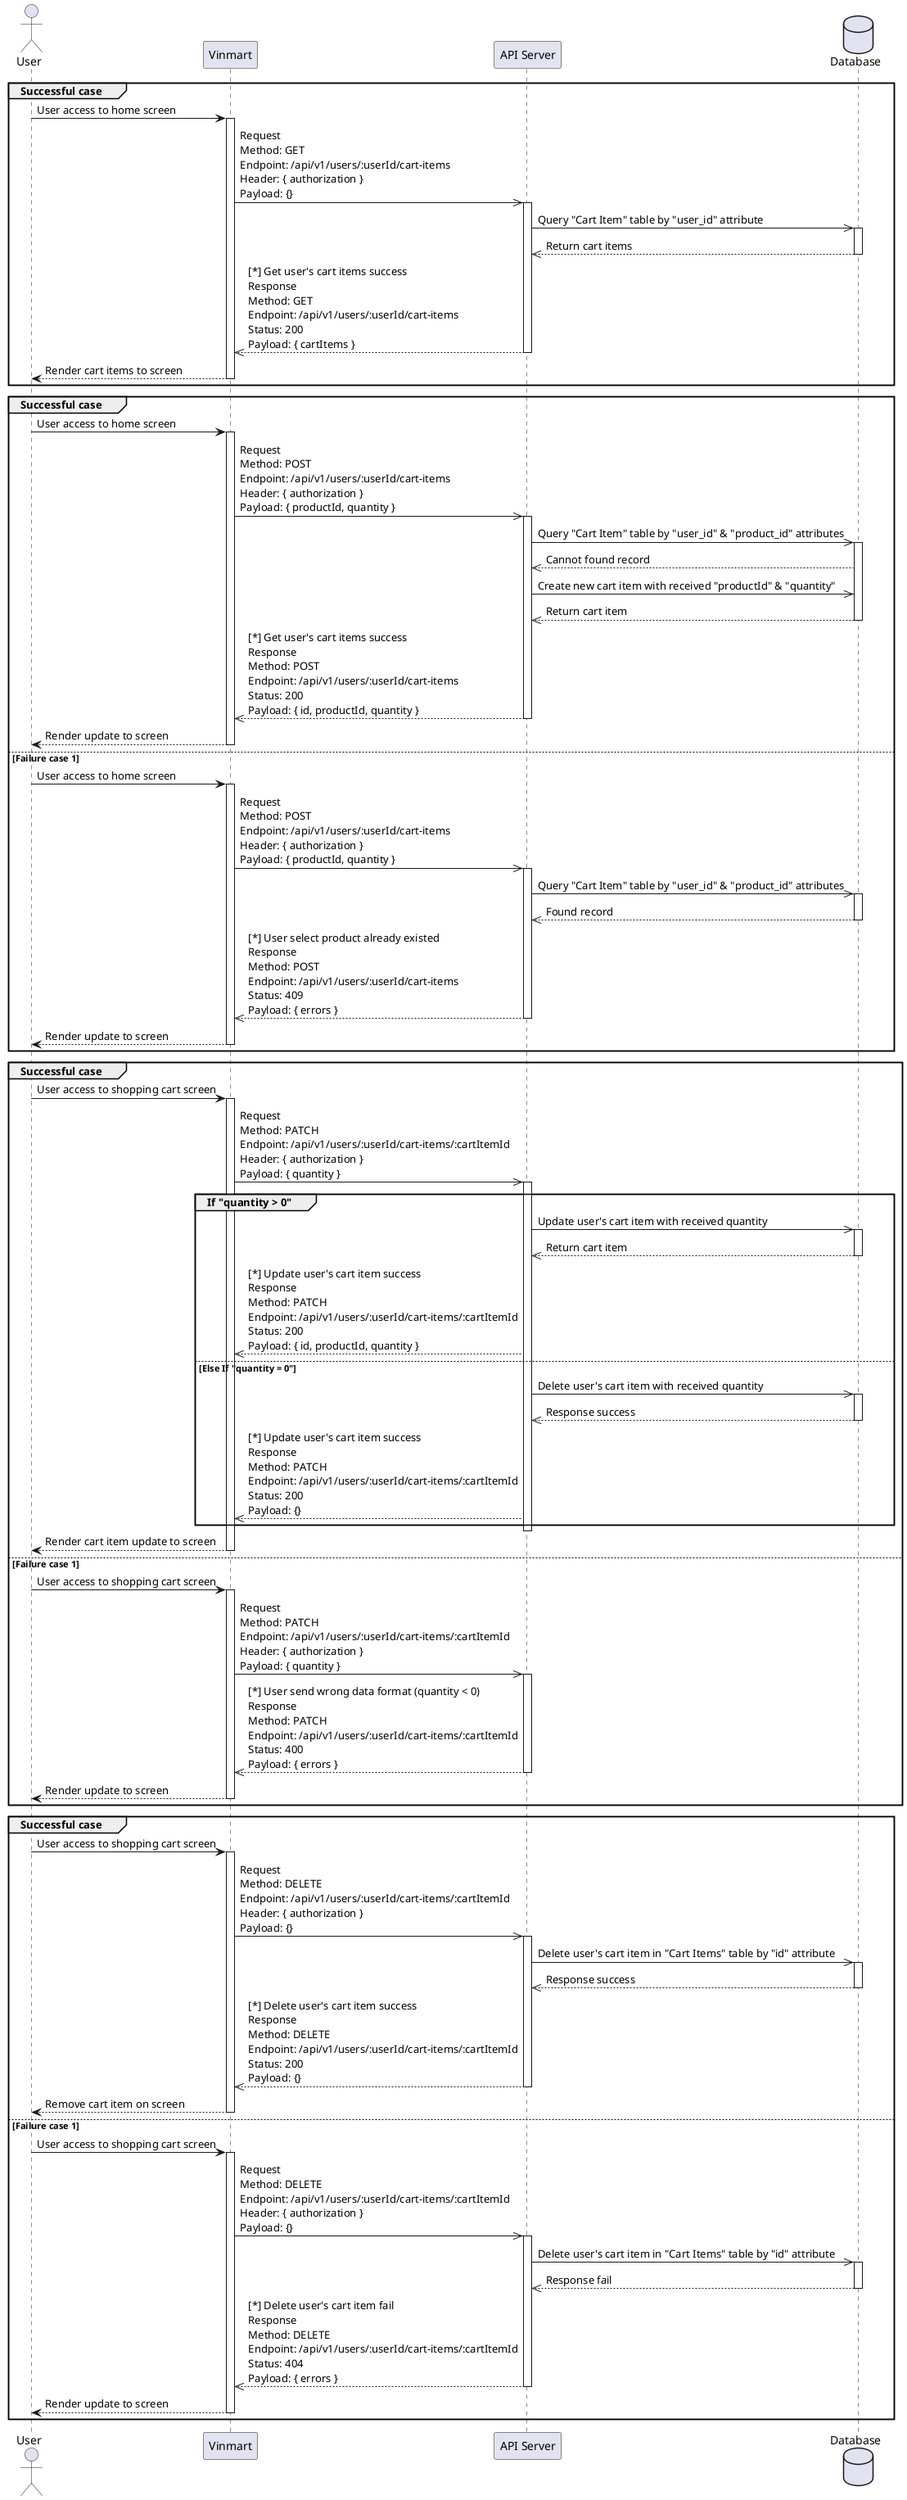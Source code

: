 @startuml

actor User as user
participant "Vinmart" as vinmart
participant "API Server" as apiServer
database Database as database

group Successful case

user -> vinmart : User access to home screen

activate vinmart

vinmart ->> apiServer : Request\nMethod: GET \nEndpoint: /api/v1/users/:userId/cart-items\nHeader: { authorization }\nPayload: {}

activate apiServer

apiServer ->> database : Query "Cart Item" table by "user_id" attribute

activate database

database -->> apiServer : Return cart items

deactivate database

apiServer -->> vinmart : [*] Get user's cart items success\nResponse\nMethod: GET \nEndpoint: /api/v1/users/:userId/cart-items\nStatus: 200\nPayload: { cartItems }

deactivate apiServer

vinmart --> user : Render cart items to screen 

deactivate vinmart

end

group Successful case

user -> vinmart : User access to home screen

activate vinmart

vinmart ->> apiServer : Request\nMethod: POST \nEndpoint: /api/v1/users/:userId/cart-items\nHeader: { authorization }\nPayload: { productId, quantity }

activate apiServer

apiServer ->> database : Query "Cart Item" table by "user_id" & "product_id" attributes

activate database

database -->> apiServer : Cannot found record

apiServer ->> database : Create new cart item with received "productId" & "quantity"

database -->> apiServer : Return cart item

deactivate database

apiServer -->> vinmart : [*] Get user's cart items success\nResponse\nMethod: POST \nEndpoint: /api/v1/users/:userId/cart-items\nStatus: 200\nPayload: { id, productId, quantity }

deactivate apiServer

vinmart --> user : Render update to screen 

deactivate vinmart

else Failure case 1

user -> vinmart : User access to home screen

activate vinmart

vinmart ->> apiServer : Request\nMethod: POST \nEndpoint: /api/v1/users/:userId/cart-items\nHeader: { authorization }\nPayload: { productId, quantity }

activate apiServer

apiServer ->> database : Query "Cart Item" table by "user_id" & "product_id" attributes

activate database

database -->> apiServer : Found record

deactivate database

apiServer -->> vinmart : [*] User select product already existed \nResponse\nMethod: POST \nEndpoint: /api/v1/users/:userId/cart-items\nStatus: 409\nPayload: { errors }
 
deactivate apiServer

vinmart --> user : Render update to screen 

deactivate vinmart

end

group Successful case

user -> vinmart : User access to shopping cart screen

activate vinmart

vinmart ->> apiServer : Request\nMethod: PATCH \nEndpoint: /api/v1/users/:userId/cart-items/:cartItemId\nHeader: { authorization }\nPayload: { quantity }

activate apiServer

group If "quantity > 0"

apiServer ->> database : Update user's cart item with received quantity

activate database

database -->> apiServer : Return cart item

deactivate database

apiServer -->> vinmart : [*] Update user's cart item success\nResponse\nMethod: PATCH \nEndpoint: /api/v1/users/:userId/cart-items/:cartItemId\nStatus: 200\nPayload: { id, productId, quantity }

else Else If "quantity = 0"

apiServer ->> database : Delete user's cart item with received quantity

activate database

database -->> apiServer : Response success

deactivate database

apiServer -->> vinmart : [*] Update user's cart item success\nResponse\nMethod: PATCH \nEndpoint: /api/v1/users/:userId/cart-items/:cartItemId\nStatus: 200\nPayload: {}

end

deactivate apiServer

vinmart --> user : Render cart item update to screen 

deactivate vinmart

else Failure case 1

user -> vinmart : User access to shopping cart screen

activate vinmart

vinmart ->> apiServer : Request\nMethod: PATCH \nEndpoint: /api/v1/users/:userId/cart-items/:cartItemId\nHeader: { authorization }\nPayload: { quantity }

activate apiServer

apiServer -->> vinmart : [*] User send wrong data format (quantity < 0) \nResponse\nMethod: PATCH \nEndpoint: /api/v1/users/:userId/cart-items/:cartItemId\nStatus: 400\nPayload: { errors }
 
deactivate apiServer

vinmart --> user : Render update to screen 

deactivate vinmart

end

group Successful case

user -> vinmart : User access to shopping cart screen

activate vinmart

vinmart ->> apiServer : Request\nMethod: DELETE \nEndpoint: /api/v1/users/:userId/cart-items/:cartItemId\nHeader: { authorization }\nPayload: {}

activate apiServer

apiServer ->> database : Delete user's cart item in "Cart Items" table by "id" attribute

activate database

database -->> apiServer : Response success

deactivate database

apiServer -->> vinmart : [*] Delete user's cart item success\nResponse\nMethod: DELETE \nEndpoint: /api/v1/users/:userId/cart-items/:cartItemId\nStatus: 200\nPayload: {}

deactivate apiServer

vinmart --> user : Remove cart item on screen

deactivate vinmart

else Failure case 1

user -> vinmart : User access to shopping cart screen

activate vinmart

vinmart ->> apiServer : Request\nMethod: DELETE \nEndpoint: /api/v1/users/:userId/cart-items/:cartItemId\nHeader: { authorization }\nPayload: {}

activate apiServer

apiServer ->> database : Delete user's cart item in "Cart Items" table by "id" attribute

activate database

database -->> apiServer : Response fail

deactivate database

apiServer -->> vinmart : [*] Delete user's cart item fail\nResponse\nMethod: DELETE \nEndpoint: /api/v1/users/:userId/cart-items/:cartItemId\nStatus: 404\nPayload: { errors }

deactivate apiServer

vinmart --> user : Render update to screen 

deactivate vinmart

end

@enduml